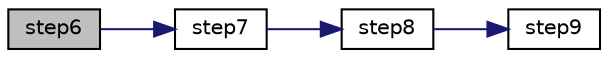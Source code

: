 digraph "step6"
{
  edge [fontname="Helvetica",fontsize="10",labelfontname="Helvetica",labelfontsize="10"];
  node [fontname="Helvetica",fontsize="10",shape=record];
  rankdir="LR";
  Node66 [label="step6",height=0.2,width=0.4,color="black", fillcolor="grey75", style="filled", fontcolor="black"];
  Node66 -> Node67 [color="midnightblue",fontsize="10",style="solid",fontname="Helvetica"];
  Node67 [label="step7",height=0.2,width=0.4,color="black", fillcolor="white", style="filled",URL="$d9/d4b/alphabet2_8_c.html#ab8e6c007fd00864128c789dcbb7431d6"];
  Node67 -> Node68 [color="midnightblue",fontsize="10",style="solid",fontname="Helvetica"];
  Node68 [label="step8",height=0.2,width=0.4,color="black", fillcolor="white", style="filled",URL="$d9/d4b/alphabet2_8_c.html#ac956094a7e2e4c7381a221557cb3c820"];
  Node68 -> Node69 [color="midnightblue",fontsize="10",style="solid",fontname="Helvetica"];
  Node69 [label="step9",height=0.2,width=0.4,color="black", fillcolor="white", style="filled",URL="$d9/d4b/alphabet2_8_c.html#a23e5e69193b86fbfe05b8fad607861d8"];
}
